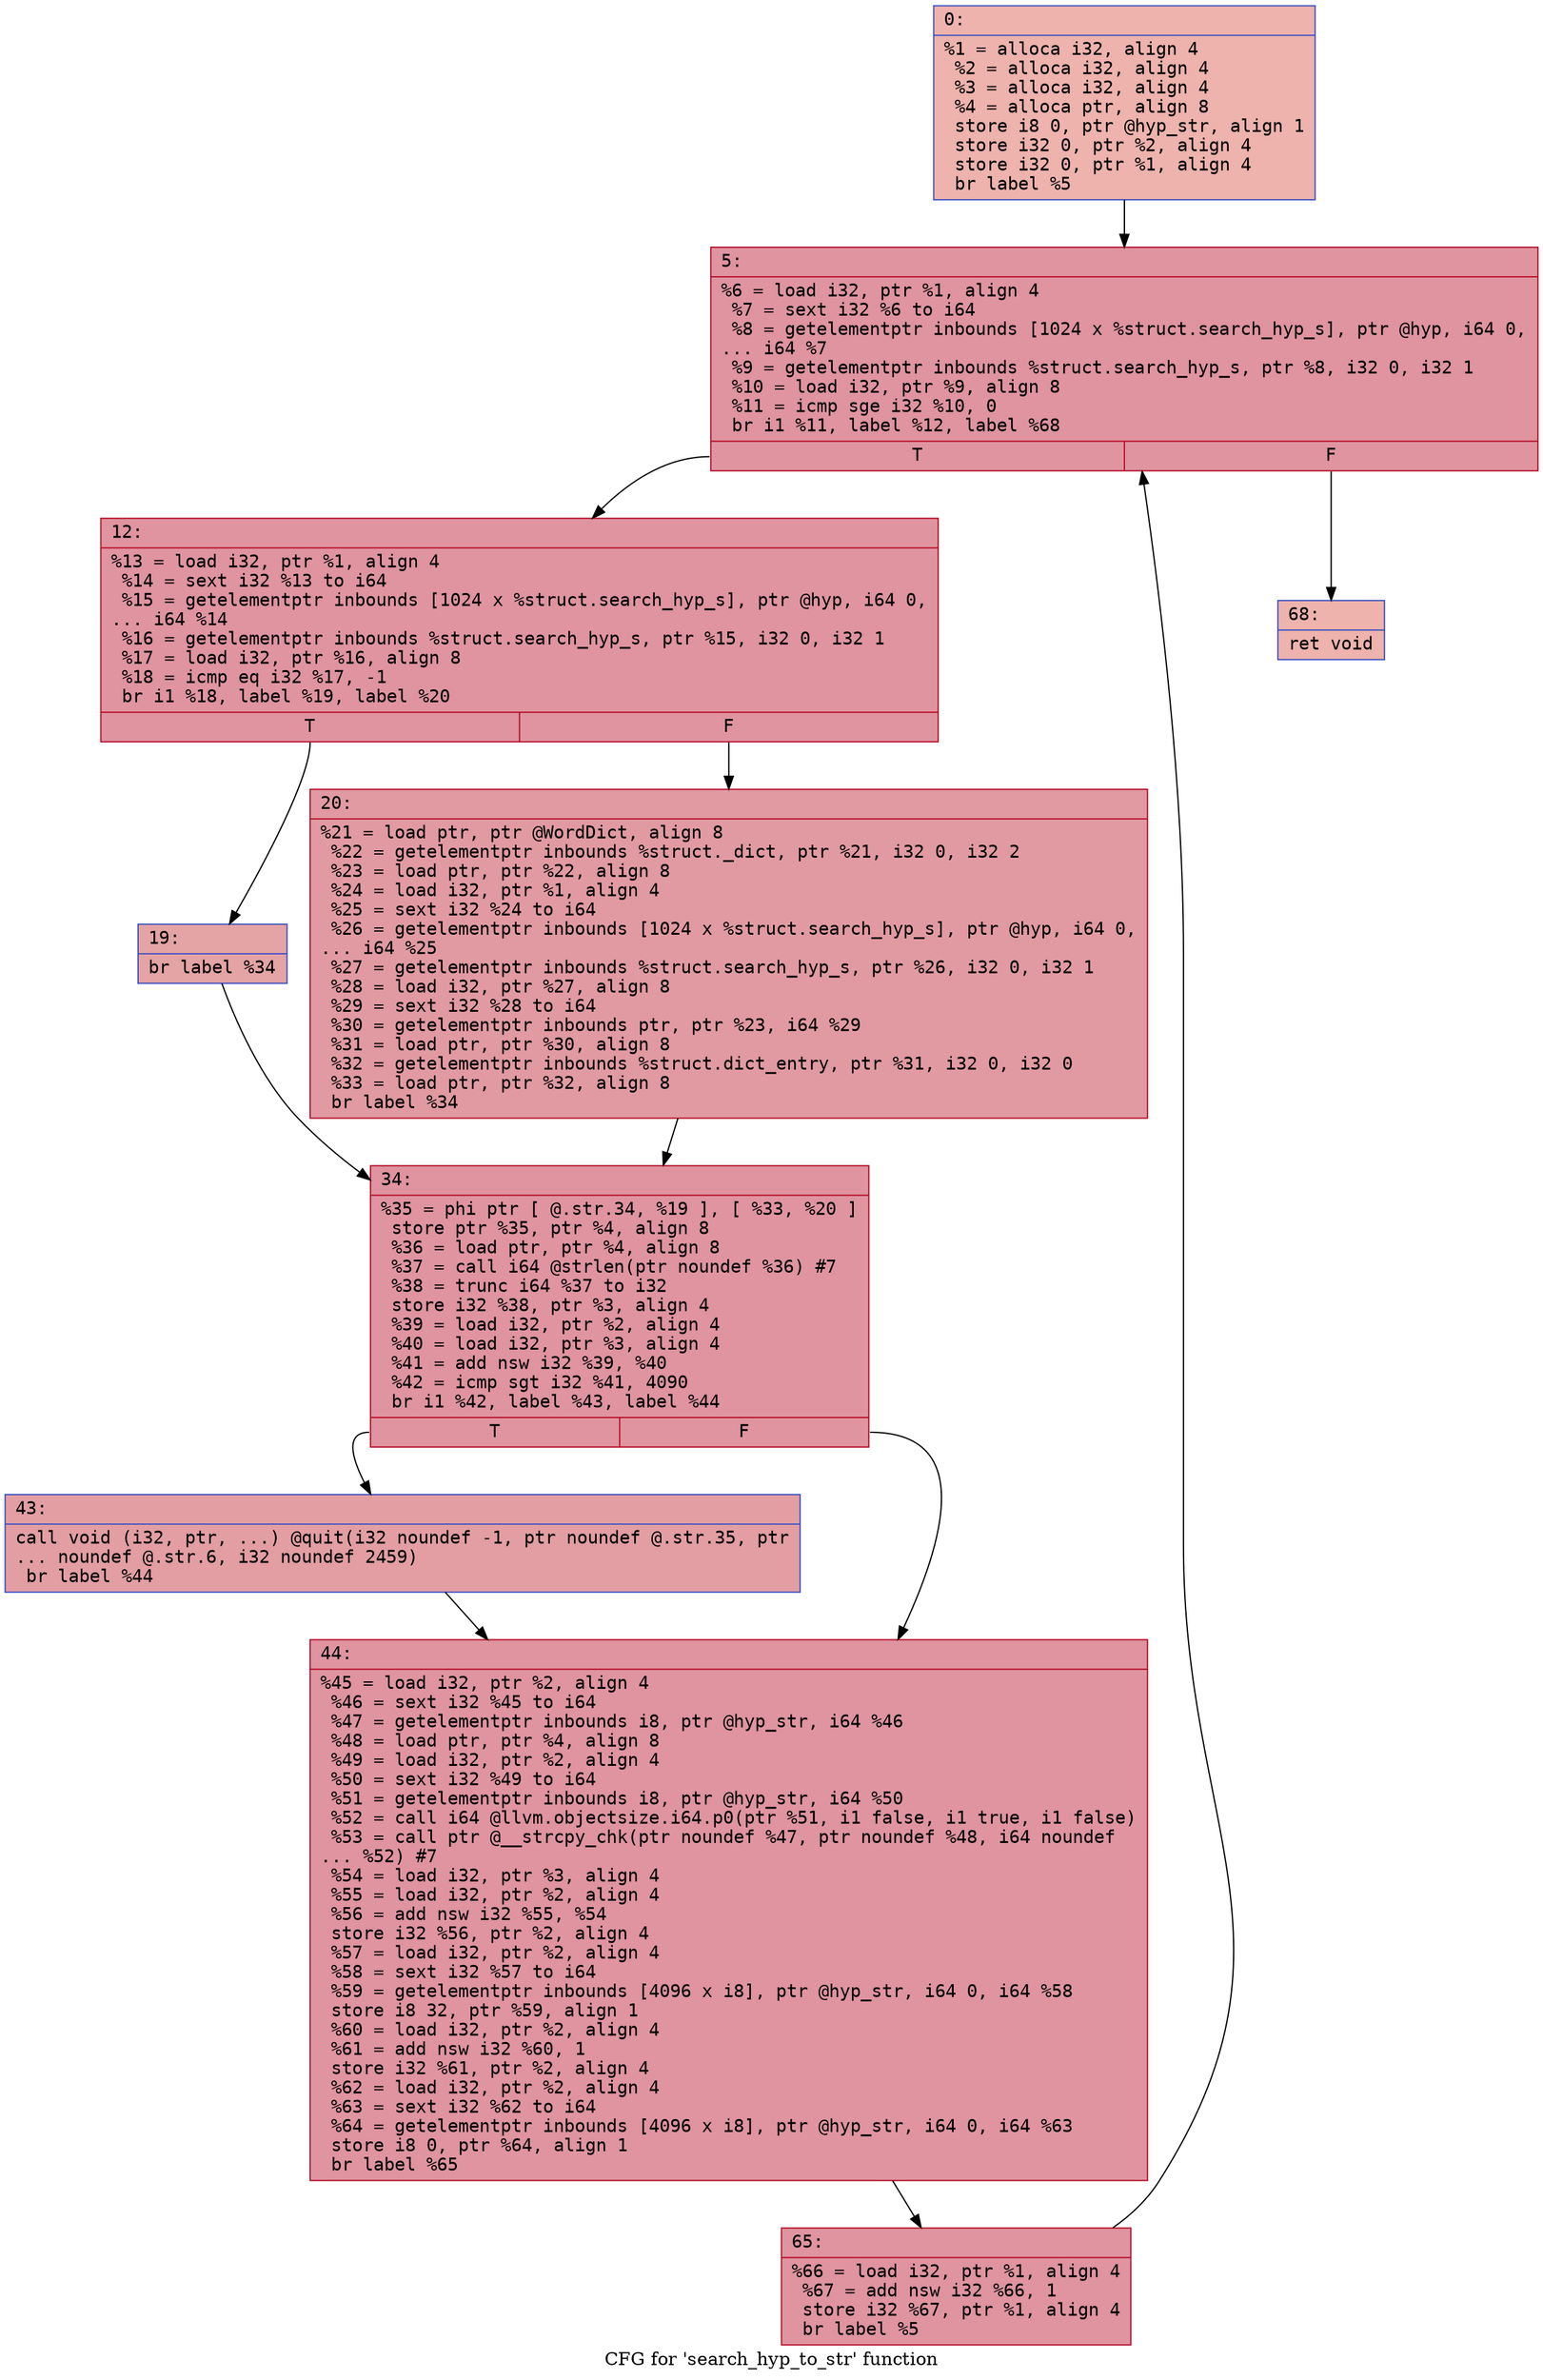 digraph "CFG for 'search_hyp_to_str' function" {
	label="CFG for 'search_hyp_to_str' function";

	Node0x60000203aa30 [shape=record,color="#3d50c3ff", style=filled, fillcolor="#d6524470" fontname="Courier",label="{0:\l|  %1 = alloca i32, align 4\l  %2 = alloca i32, align 4\l  %3 = alloca i32, align 4\l  %4 = alloca ptr, align 8\l  store i8 0, ptr @hyp_str, align 1\l  store i32 0, ptr %2, align 4\l  store i32 0, ptr %1, align 4\l  br label %5\l}"];
	Node0x60000203aa30 -> Node0x60000203aa80[tooltip="0 -> 5\nProbability 100.00%" ];
	Node0x60000203aa80 [shape=record,color="#b70d28ff", style=filled, fillcolor="#b70d2870" fontname="Courier",label="{5:\l|  %6 = load i32, ptr %1, align 4\l  %7 = sext i32 %6 to i64\l  %8 = getelementptr inbounds [1024 x %struct.search_hyp_s], ptr @hyp, i64 0,\l... i64 %7\l  %9 = getelementptr inbounds %struct.search_hyp_s, ptr %8, i32 0, i32 1\l  %10 = load i32, ptr %9, align 8\l  %11 = icmp sge i32 %10, 0\l  br i1 %11, label %12, label %68\l|{<s0>T|<s1>F}}"];
	Node0x60000203aa80:s0 -> Node0x60000203aad0[tooltip="5 -> 12\nProbability 96.88%" ];
	Node0x60000203aa80:s1 -> Node0x60000203ad00[tooltip="5 -> 68\nProbability 3.12%" ];
	Node0x60000203aad0 [shape=record,color="#b70d28ff", style=filled, fillcolor="#b70d2870" fontname="Courier",label="{12:\l|  %13 = load i32, ptr %1, align 4\l  %14 = sext i32 %13 to i64\l  %15 = getelementptr inbounds [1024 x %struct.search_hyp_s], ptr @hyp, i64 0,\l... i64 %14\l  %16 = getelementptr inbounds %struct.search_hyp_s, ptr %15, i32 0, i32 1\l  %17 = load i32, ptr %16, align 8\l  %18 = icmp eq i32 %17, -1\l  br i1 %18, label %19, label %20\l|{<s0>T|<s1>F}}"];
	Node0x60000203aad0:s0 -> Node0x60000203ab20[tooltip="12 -> 19\nProbability 37.50%" ];
	Node0x60000203aad0:s1 -> Node0x60000203ab70[tooltip="12 -> 20\nProbability 62.50%" ];
	Node0x60000203ab20 [shape=record,color="#3d50c3ff", style=filled, fillcolor="#c32e3170" fontname="Courier",label="{19:\l|  br label %34\l}"];
	Node0x60000203ab20 -> Node0x60000203abc0[tooltip="19 -> 34\nProbability 100.00%" ];
	Node0x60000203ab70 [shape=record,color="#b70d28ff", style=filled, fillcolor="#bb1b2c70" fontname="Courier",label="{20:\l|  %21 = load ptr, ptr @WordDict, align 8\l  %22 = getelementptr inbounds %struct._dict, ptr %21, i32 0, i32 2\l  %23 = load ptr, ptr %22, align 8\l  %24 = load i32, ptr %1, align 4\l  %25 = sext i32 %24 to i64\l  %26 = getelementptr inbounds [1024 x %struct.search_hyp_s], ptr @hyp, i64 0,\l... i64 %25\l  %27 = getelementptr inbounds %struct.search_hyp_s, ptr %26, i32 0, i32 1\l  %28 = load i32, ptr %27, align 8\l  %29 = sext i32 %28 to i64\l  %30 = getelementptr inbounds ptr, ptr %23, i64 %29\l  %31 = load ptr, ptr %30, align 8\l  %32 = getelementptr inbounds %struct.dict_entry, ptr %31, i32 0, i32 0\l  %33 = load ptr, ptr %32, align 8\l  br label %34\l}"];
	Node0x60000203ab70 -> Node0x60000203abc0[tooltip="20 -> 34\nProbability 100.00%" ];
	Node0x60000203abc0 [shape=record,color="#b70d28ff", style=filled, fillcolor="#b70d2870" fontname="Courier",label="{34:\l|  %35 = phi ptr [ @.str.34, %19 ], [ %33, %20 ]\l  store ptr %35, ptr %4, align 8\l  %36 = load ptr, ptr %4, align 8\l  %37 = call i64 @strlen(ptr noundef %36) #7\l  %38 = trunc i64 %37 to i32\l  store i32 %38, ptr %3, align 4\l  %39 = load i32, ptr %2, align 4\l  %40 = load i32, ptr %3, align 4\l  %41 = add nsw i32 %39, %40\l  %42 = icmp sgt i32 %41, 4090\l  br i1 %42, label %43, label %44\l|{<s0>T|<s1>F}}"];
	Node0x60000203abc0:s0 -> Node0x60000203ac10[tooltip="34 -> 43\nProbability 50.00%" ];
	Node0x60000203abc0:s1 -> Node0x60000203ac60[tooltip="34 -> 44\nProbability 50.00%" ];
	Node0x60000203ac10 [shape=record,color="#3d50c3ff", style=filled, fillcolor="#be242e70" fontname="Courier",label="{43:\l|  call void (i32, ptr, ...) @quit(i32 noundef -1, ptr noundef @.str.35, ptr\l... noundef @.str.6, i32 noundef 2459)\l  br label %44\l}"];
	Node0x60000203ac10 -> Node0x60000203ac60[tooltip="43 -> 44\nProbability 100.00%" ];
	Node0x60000203ac60 [shape=record,color="#b70d28ff", style=filled, fillcolor="#b70d2870" fontname="Courier",label="{44:\l|  %45 = load i32, ptr %2, align 4\l  %46 = sext i32 %45 to i64\l  %47 = getelementptr inbounds i8, ptr @hyp_str, i64 %46\l  %48 = load ptr, ptr %4, align 8\l  %49 = load i32, ptr %2, align 4\l  %50 = sext i32 %49 to i64\l  %51 = getelementptr inbounds i8, ptr @hyp_str, i64 %50\l  %52 = call i64 @llvm.objectsize.i64.p0(ptr %51, i1 false, i1 true, i1 false)\l  %53 = call ptr @__strcpy_chk(ptr noundef %47, ptr noundef %48, i64 noundef\l... %52) #7\l  %54 = load i32, ptr %3, align 4\l  %55 = load i32, ptr %2, align 4\l  %56 = add nsw i32 %55, %54\l  store i32 %56, ptr %2, align 4\l  %57 = load i32, ptr %2, align 4\l  %58 = sext i32 %57 to i64\l  %59 = getelementptr inbounds [4096 x i8], ptr @hyp_str, i64 0, i64 %58\l  store i8 32, ptr %59, align 1\l  %60 = load i32, ptr %2, align 4\l  %61 = add nsw i32 %60, 1\l  store i32 %61, ptr %2, align 4\l  %62 = load i32, ptr %2, align 4\l  %63 = sext i32 %62 to i64\l  %64 = getelementptr inbounds [4096 x i8], ptr @hyp_str, i64 0, i64 %63\l  store i8 0, ptr %64, align 1\l  br label %65\l}"];
	Node0x60000203ac60 -> Node0x60000203acb0[tooltip="44 -> 65\nProbability 100.00%" ];
	Node0x60000203acb0 [shape=record,color="#b70d28ff", style=filled, fillcolor="#b70d2870" fontname="Courier",label="{65:\l|  %66 = load i32, ptr %1, align 4\l  %67 = add nsw i32 %66, 1\l  store i32 %67, ptr %1, align 4\l  br label %5\l}"];
	Node0x60000203acb0 -> Node0x60000203aa80[tooltip="65 -> 5\nProbability 100.00%" ];
	Node0x60000203ad00 [shape=record,color="#3d50c3ff", style=filled, fillcolor="#d6524470" fontname="Courier",label="{68:\l|  ret void\l}"];
}
